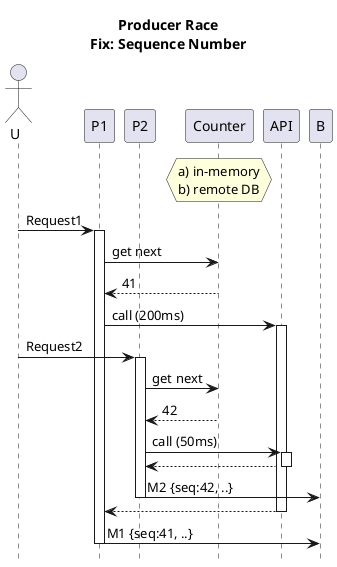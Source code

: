 @startuml
title Producer Race\nFix: Sequence Number
hide footbox
actor U
participant P1
participant P2
hnote over Counter: a) in-memory\nb) remote DB
U->P1: Request1
activate P1
P1->Counter: get next
P1<--Counter: 41
P1->API++:call (200ms)
U->P2: Request2
activate P2
P2->Counter: get next
P2<--Counter: 42
P2->API++:call (50ms)
P2<--API--
B<-P2--: M2 {seq:42, ..}
P1<--API--
B<-P1--: M1 {seq:41, ..}

@enduml

